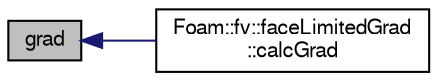 digraph "grad"
{
  bgcolor="transparent";
  edge [fontname="FreeSans",fontsize="10",labelfontname="FreeSans",labelfontsize="10"];
  node [fontname="FreeSans",fontsize="10",shape=record];
  rankdir="LR";
  Node1 [label="grad",height=0.2,width=0.4,color="black", fillcolor="grey75", style="filled" fontcolor="black"];
  Node1 -> Node2 [dir="back",color="midnightblue",fontsize="10",style="solid",fontname="FreeSans"];
  Node2 [label="Foam::fv::faceLimitedGrad\l::calcGrad",height=0.2,width=0.4,color="black",URL="$a00704.html#a953dc53a2936ee24fc70db6c322dd50a",tooltip="Return the gradient of the given field to the gradScheme::grad. "];
}
